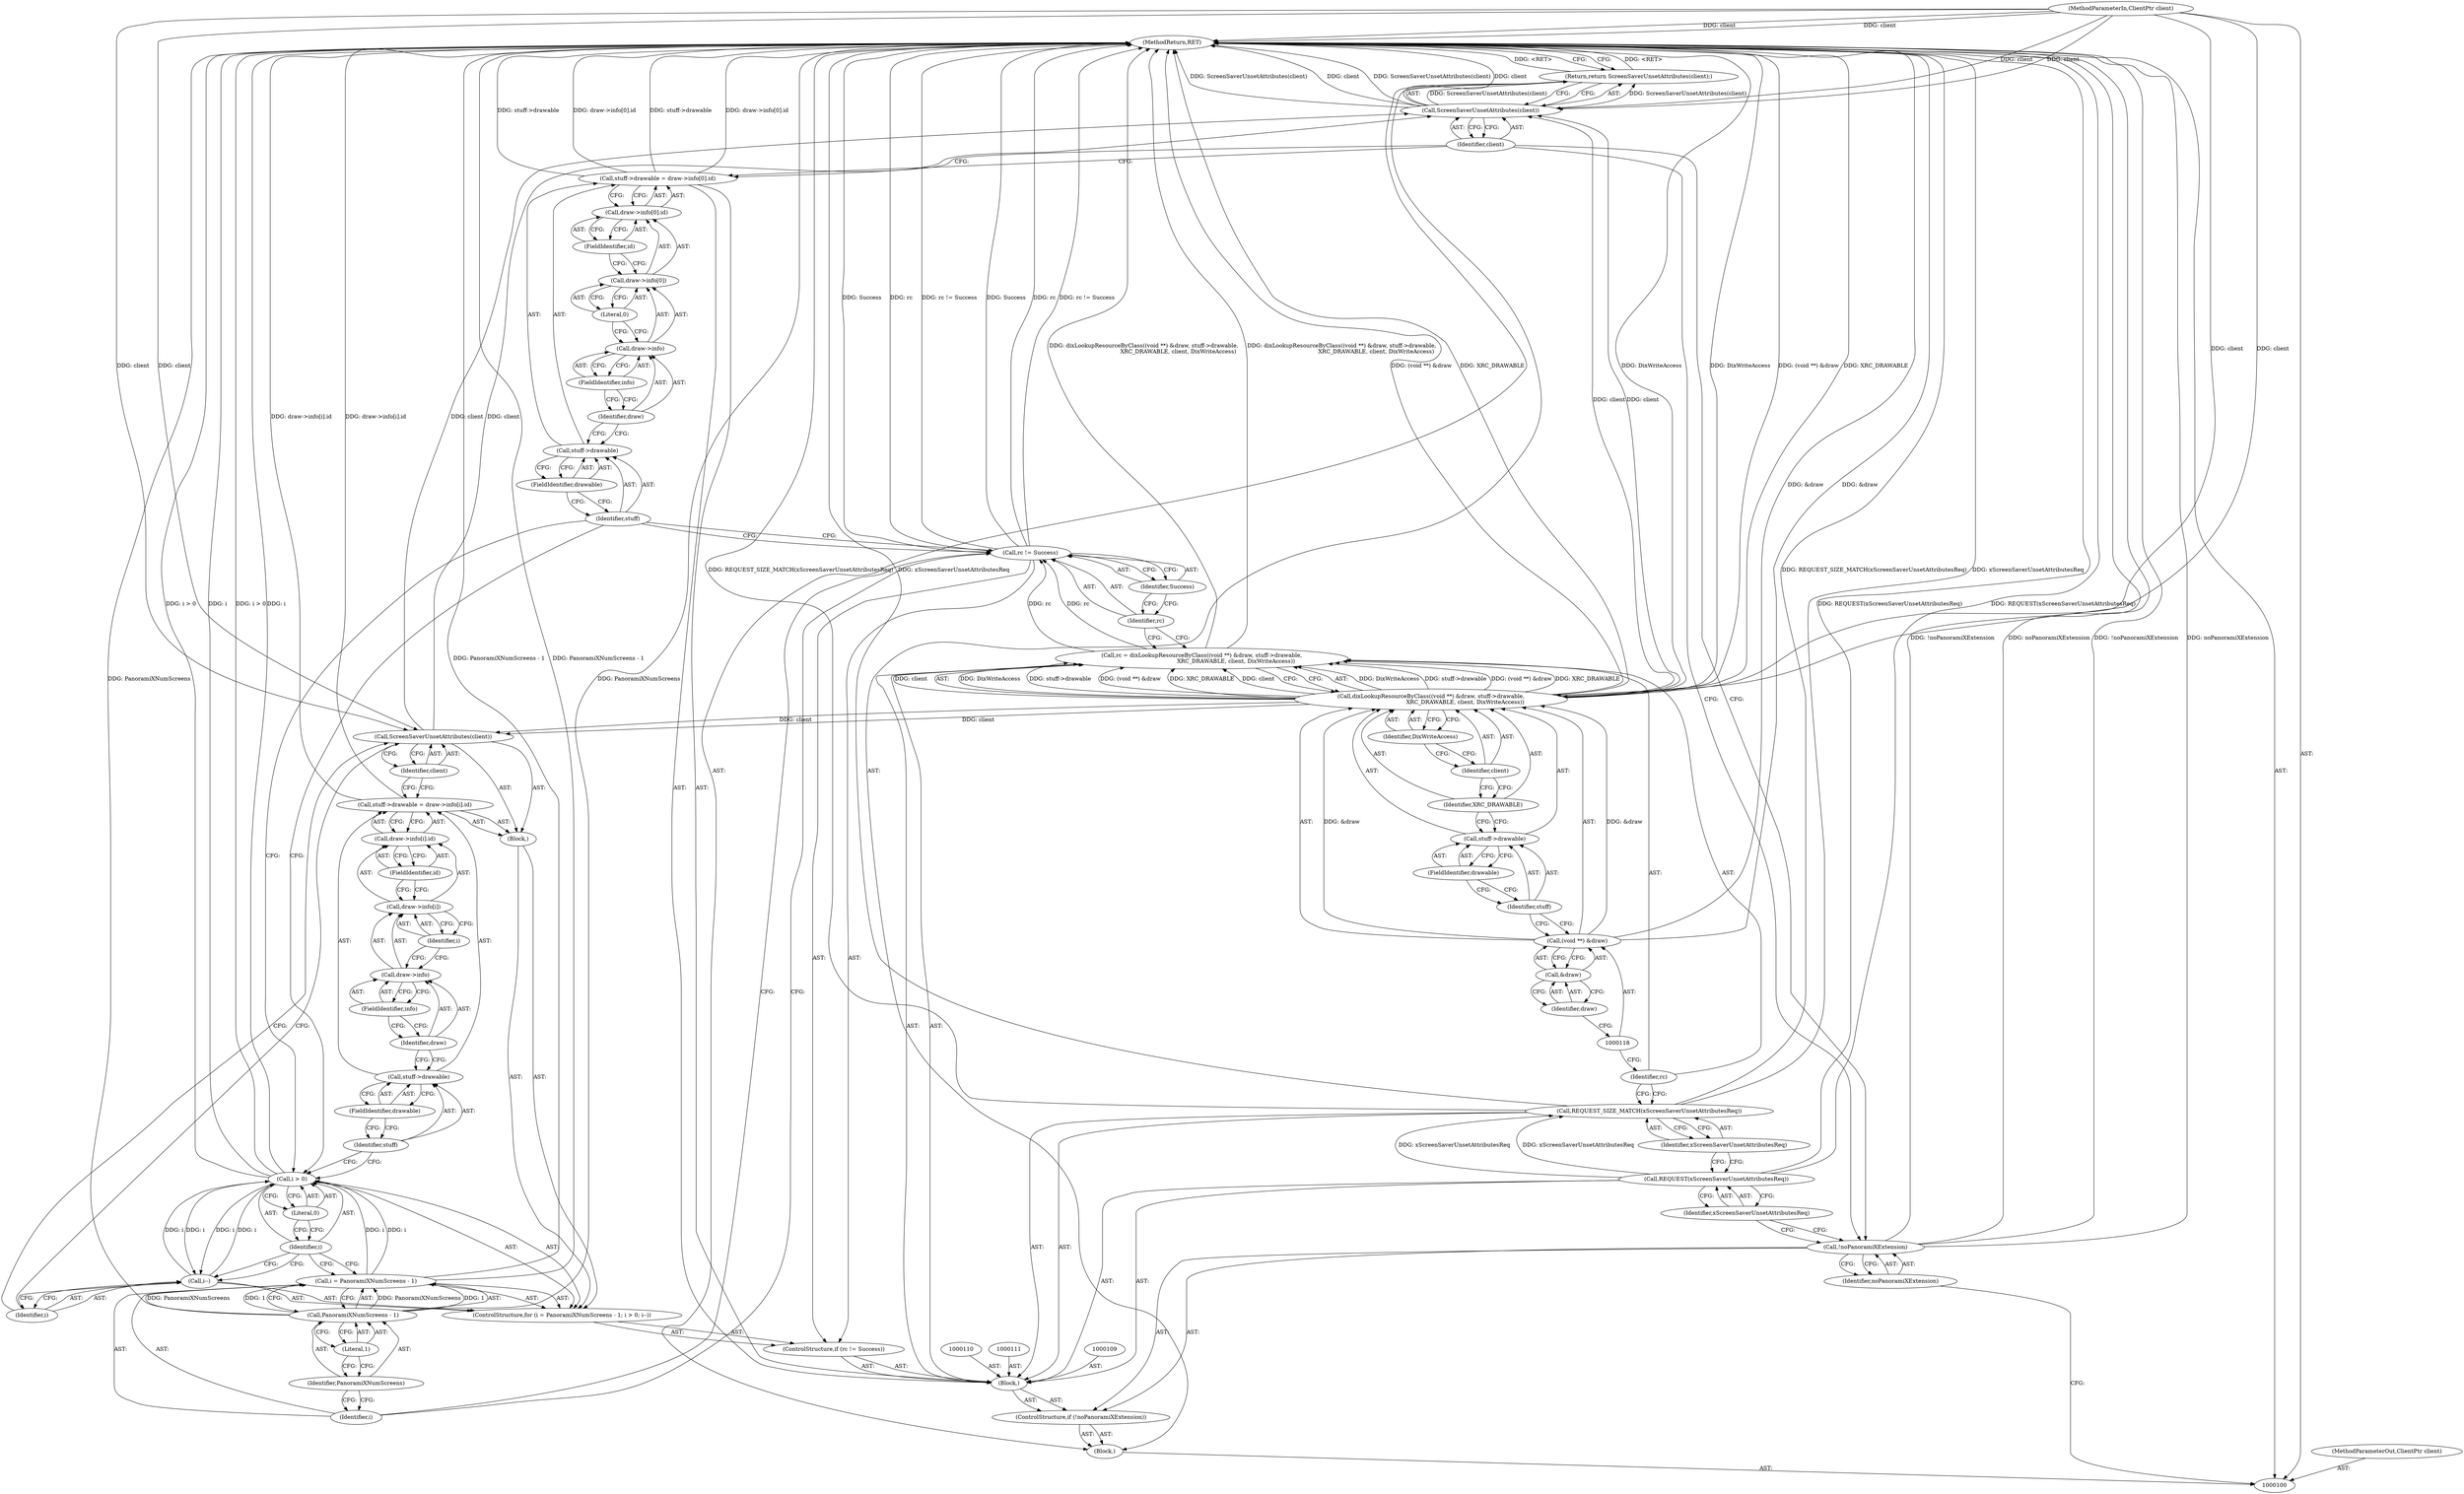 digraph "0_xserver_cad5a1050b7184d828aef9c1dd151c3ab649d37e_0" {
"1000170" [label="(MethodReturn,RET)"];
"1000101" [label="(MethodParameterIn,ClientPtr client)"];
"1000249" [label="(MethodParameterOut,ClientPtr client)"];
"1000116" [label="(Call,dixLookupResourceByClass((void **) &draw, stuff->drawable,\n                                       XRC_DRAWABLE, client, DixWriteAccess))"];
"1000117" [label="(Call,(void **) &draw)"];
"1000119" [label="(Call,&draw)"];
"1000120" [label="(Identifier,draw)"];
"1000121" [label="(Call,stuff->drawable)"];
"1000122" [label="(Identifier,stuff)"];
"1000123" [label="(FieldIdentifier,drawable)"];
"1000114" [label="(Call,rc = dixLookupResourceByClass((void **) &draw, stuff->drawable,\n                                       XRC_DRAWABLE, client, DixWriteAccess))"];
"1000115" [label="(Identifier,rc)"];
"1000124" [label="(Identifier,XRC_DRAWABLE)"];
"1000125" [label="(Identifier,client)"];
"1000126" [label="(Identifier,DixWriteAccess)"];
"1000128" [label="(Call,rc != Success)"];
"1000129" [label="(Identifier,rc)"];
"1000130" [label="(Identifier,Success)"];
"1000127" [label="(ControlStructure,if (rc != Success))"];
"1000132" [label="(Call,i = PanoramiXNumScreens - 1)"];
"1000133" [label="(Identifier,i)"];
"1000134" [label="(Call,PanoramiXNumScreens - 1)"];
"1000135" [label="(Identifier,PanoramiXNumScreens)"];
"1000136" [label="(Literal,1)"];
"1000137" [label="(Call,i > 0)"];
"1000138" [label="(Identifier,i)"];
"1000139" [label="(Literal,0)"];
"1000140" [label="(Call,i--)"];
"1000141" [label="(Identifier,i)"];
"1000142" [label="(Block,)"];
"1000131" [label="(ControlStructure,for (i = PanoramiXNumScreens - 1; i > 0; i--))"];
"1000143" [label="(Call,stuff->drawable = draw->info[i].id)"];
"1000144" [label="(Call,stuff->drawable)"];
"1000145" [label="(Identifier,stuff)"];
"1000146" [label="(FieldIdentifier,drawable)"];
"1000147" [label="(Call,draw->info[i].id)"];
"1000148" [label="(Call,draw->info[i])"];
"1000149" [label="(Call,draw->info)"];
"1000150" [label="(Identifier,draw)"];
"1000151" [label="(FieldIdentifier,info)"];
"1000152" [label="(Identifier,i)"];
"1000153" [label="(FieldIdentifier,id)"];
"1000154" [label="(Call,ScreenSaverUnsetAttributes(client))"];
"1000155" [label="(Identifier,client)"];
"1000159" [label="(FieldIdentifier,drawable)"];
"1000160" [label="(Call,draw->info[0].id)"];
"1000161" [label="(Call,draw->info[0])"];
"1000162" [label="(Call,draw->info)"];
"1000163" [label="(Identifier,draw)"];
"1000164" [label="(FieldIdentifier,info)"];
"1000165" [label="(Literal,0)"];
"1000166" [label="(FieldIdentifier,id)"];
"1000156" [label="(Call,stuff->drawable = draw->info[0].id)"];
"1000157" [label="(Call,stuff->drawable)"];
"1000158" [label="(Identifier,stuff)"];
"1000102" [label="(Block,)"];
"1000168" [label="(Call,ScreenSaverUnsetAttributes(client))"];
"1000169" [label="(Identifier,client)"];
"1000167" [label="(Return,return ScreenSaverUnsetAttributes(client);)"];
"1000103" [label="(ControlStructure,if (!noPanoramiXExtension))"];
"1000104" [label="(Call,!noPanoramiXExtension)"];
"1000105" [label="(Identifier,noPanoramiXExtension)"];
"1000108" [label="(Identifier,xScreenSaverUnsetAttributesReq)"];
"1000107" [label="(Call,REQUEST(xScreenSaverUnsetAttributesReq))"];
"1000106" [label="(Block,)"];
"1000113" [label="(Identifier,xScreenSaverUnsetAttributesReq)"];
"1000112" [label="(Call,REQUEST_SIZE_MATCH(xScreenSaverUnsetAttributesReq))"];
"1000170" -> "1000100"  [label="AST: "];
"1000170" -> "1000167"  [label="CFG: "];
"1000116" -> "1000170"  [label="DDG: (void **) &draw"];
"1000116" -> "1000170"  [label="DDG: XRC_DRAWABLE"];
"1000116" -> "1000170"  [label="DDG: DixWriteAccess"];
"1000107" -> "1000170"  [label="DDG: REQUEST(xScreenSaverUnsetAttributesReq)"];
"1000168" -> "1000170"  [label="DDG: client"];
"1000168" -> "1000170"  [label="DDG: ScreenSaverUnsetAttributes(client)"];
"1000156" -> "1000170"  [label="DDG: stuff->drawable"];
"1000156" -> "1000170"  [label="DDG: draw->info[0].id"];
"1000104" -> "1000170"  [label="DDG: !noPanoramiXExtension"];
"1000104" -> "1000170"  [label="DDG: noPanoramiXExtension"];
"1000112" -> "1000170"  [label="DDG: REQUEST_SIZE_MATCH(xScreenSaverUnsetAttributesReq)"];
"1000112" -> "1000170"  [label="DDG: xScreenSaverUnsetAttributesReq"];
"1000117" -> "1000170"  [label="DDG: &draw"];
"1000137" -> "1000170"  [label="DDG: i > 0"];
"1000137" -> "1000170"  [label="DDG: i"];
"1000128" -> "1000170"  [label="DDG: Success"];
"1000128" -> "1000170"  [label="DDG: rc"];
"1000128" -> "1000170"  [label="DDG: rc != Success"];
"1000132" -> "1000170"  [label="DDG: PanoramiXNumScreens - 1"];
"1000134" -> "1000170"  [label="DDG: PanoramiXNumScreens"];
"1000101" -> "1000170"  [label="DDG: client"];
"1000143" -> "1000170"  [label="DDG: draw->info[i].id"];
"1000114" -> "1000170"  [label="DDG: dixLookupResourceByClass((void **) &draw, stuff->drawable,\n                                       XRC_DRAWABLE, client, DixWriteAccess)"];
"1000167" -> "1000170"  [label="DDG: <RET>"];
"1000101" -> "1000100"  [label="AST: "];
"1000101" -> "1000170"  [label="DDG: client"];
"1000101" -> "1000116"  [label="DDG: client"];
"1000101" -> "1000154"  [label="DDG: client"];
"1000101" -> "1000168"  [label="DDG: client"];
"1000249" -> "1000100"  [label="AST: "];
"1000116" -> "1000114"  [label="AST: "];
"1000116" -> "1000126"  [label="CFG: "];
"1000117" -> "1000116"  [label="AST: "];
"1000121" -> "1000116"  [label="AST: "];
"1000124" -> "1000116"  [label="AST: "];
"1000125" -> "1000116"  [label="AST: "];
"1000126" -> "1000116"  [label="AST: "];
"1000114" -> "1000116"  [label="CFG: "];
"1000116" -> "1000170"  [label="DDG: (void **) &draw"];
"1000116" -> "1000170"  [label="DDG: XRC_DRAWABLE"];
"1000116" -> "1000170"  [label="DDG: DixWriteAccess"];
"1000116" -> "1000114"  [label="DDG: DixWriteAccess"];
"1000116" -> "1000114"  [label="DDG: stuff->drawable"];
"1000116" -> "1000114"  [label="DDG: (void **) &draw"];
"1000116" -> "1000114"  [label="DDG: XRC_DRAWABLE"];
"1000116" -> "1000114"  [label="DDG: client"];
"1000117" -> "1000116"  [label="DDG: &draw"];
"1000101" -> "1000116"  [label="DDG: client"];
"1000116" -> "1000154"  [label="DDG: client"];
"1000116" -> "1000168"  [label="DDG: client"];
"1000117" -> "1000116"  [label="AST: "];
"1000117" -> "1000119"  [label="CFG: "];
"1000118" -> "1000117"  [label="AST: "];
"1000119" -> "1000117"  [label="AST: "];
"1000122" -> "1000117"  [label="CFG: "];
"1000117" -> "1000170"  [label="DDG: &draw"];
"1000117" -> "1000116"  [label="DDG: &draw"];
"1000119" -> "1000117"  [label="AST: "];
"1000119" -> "1000120"  [label="CFG: "];
"1000120" -> "1000119"  [label="AST: "];
"1000117" -> "1000119"  [label="CFG: "];
"1000120" -> "1000119"  [label="AST: "];
"1000120" -> "1000118"  [label="CFG: "];
"1000119" -> "1000120"  [label="CFG: "];
"1000121" -> "1000116"  [label="AST: "];
"1000121" -> "1000123"  [label="CFG: "];
"1000122" -> "1000121"  [label="AST: "];
"1000123" -> "1000121"  [label="AST: "];
"1000124" -> "1000121"  [label="CFG: "];
"1000122" -> "1000121"  [label="AST: "];
"1000122" -> "1000117"  [label="CFG: "];
"1000123" -> "1000122"  [label="CFG: "];
"1000123" -> "1000121"  [label="AST: "];
"1000123" -> "1000122"  [label="CFG: "];
"1000121" -> "1000123"  [label="CFG: "];
"1000114" -> "1000106"  [label="AST: "];
"1000114" -> "1000116"  [label="CFG: "];
"1000115" -> "1000114"  [label="AST: "];
"1000116" -> "1000114"  [label="AST: "];
"1000129" -> "1000114"  [label="CFG: "];
"1000114" -> "1000170"  [label="DDG: dixLookupResourceByClass((void **) &draw, stuff->drawable,\n                                       XRC_DRAWABLE, client, DixWriteAccess)"];
"1000116" -> "1000114"  [label="DDG: DixWriteAccess"];
"1000116" -> "1000114"  [label="DDG: stuff->drawable"];
"1000116" -> "1000114"  [label="DDG: (void **) &draw"];
"1000116" -> "1000114"  [label="DDG: XRC_DRAWABLE"];
"1000116" -> "1000114"  [label="DDG: client"];
"1000114" -> "1000128"  [label="DDG: rc"];
"1000115" -> "1000114"  [label="AST: "];
"1000115" -> "1000112"  [label="CFG: "];
"1000118" -> "1000115"  [label="CFG: "];
"1000124" -> "1000116"  [label="AST: "];
"1000124" -> "1000121"  [label="CFG: "];
"1000125" -> "1000124"  [label="CFG: "];
"1000125" -> "1000116"  [label="AST: "];
"1000125" -> "1000124"  [label="CFG: "];
"1000126" -> "1000125"  [label="CFG: "];
"1000126" -> "1000116"  [label="AST: "];
"1000126" -> "1000125"  [label="CFG: "];
"1000116" -> "1000126"  [label="CFG: "];
"1000128" -> "1000127"  [label="AST: "];
"1000128" -> "1000130"  [label="CFG: "];
"1000129" -> "1000128"  [label="AST: "];
"1000130" -> "1000128"  [label="AST: "];
"1000133" -> "1000128"  [label="CFG: "];
"1000158" -> "1000128"  [label="CFG: "];
"1000128" -> "1000170"  [label="DDG: Success"];
"1000128" -> "1000170"  [label="DDG: rc"];
"1000128" -> "1000170"  [label="DDG: rc != Success"];
"1000114" -> "1000128"  [label="DDG: rc"];
"1000129" -> "1000128"  [label="AST: "];
"1000129" -> "1000114"  [label="CFG: "];
"1000130" -> "1000129"  [label="CFG: "];
"1000130" -> "1000128"  [label="AST: "];
"1000130" -> "1000129"  [label="CFG: "];
"1000128" -> "1000130"  [label="CFG: "];
"1000127" -> "1000106"  [label="AST: "];
"1000128" -> "1000127"  [label="AST: "];
"1000131" -> "1000127"  [label="AST: "];
"1000132" -> "1000131"  [label="AST: "];
"1000132" -> "1000134"  [label="CFG: "];
"1000133" -> "1000132"  [label="AST: "];
"1000134" -> "1000132"  [label="AST: "];
"1000138" -> "1000132"  [label="CFG: "];
"1000132" -> "1000170"  [label="DDG: PanoramiXNumScreens - 1"];
"1000134" -> "1000132"  [label="DDG: PanoramiXNumScreens"];
"1000134" -> "1000132"  [label="DDG: 1"];
"1000132" -> "1000137"  [label="DDG: i"];
"1000133" -> "1000132"  [label="AST: "];
"1000133" -> "1000128"  [label="CFG: "];
"1000135" -> "1000133"  [label="CFG: "];
"1000134" -> "1000132"  [label="AST: "];
"1000134" -> "1000136"  [label="CFG: "];
"1000135" -> "1000134"  [label="AST: "];
"1000136" -> "1000134"  [label="AST: "];
"1000132" -> "1000134"  [label="CFG: "];
"1000134" -> "1000170"  [label="DDG: PanoramiXNumScreens"];
"1000134" -> "1000132"  [label="DDG: PanoramiXNumScreens"];
"1000134" -> "1000132"  [label="DDG: 1"];
"1000135" -> "1000134"  [label="AST: "];
"1000135" -> "1000133"  [label="CFG: "];
"1000136" -> "1000135"  [label="CFG: "];
"1000136" -> "1000134"  [label="AST: "];
"1000136" -> "1000135"  [label="CFG: "];
"1000134" -> "1000136"  [label="CFG: "];
"1000137" -> "1000131"  [label="AST: "];
"1000137" -> "1000139"  [label="CFG: "];
"1000138" -> "1000137"  [label="AST: "];
"1000139" -> "1000137"  [label="AST: "];
"1000145" -> "1000137"  [label="CFG: "];
"1000158" -> "1000137"  [label="CFG: "];
"1000137" -> "1000170"  [label="DDG: i > 0"];
"1000137" -> "1000170"  [label="DDG: i"];
"1000140" -> "1000137"  [label="DDG: i"];
"1000132" -> "1000137"  [label="DDG: i"];
"1000137" -> "1000140"  [label="DDG: i"];
"1000138" -> "1000137"  [label="AST: "];
"1000138" -> "1000132"  [label="CFG: "];
"1000138" -> "1000140"  [label="CFG: "];
"1000139" -> "1000138"  [label="CFG: "];
"1000139" -> "1000137"  [label="AST: "];
"1000139" -> "1000138"  [label="CFG: "];
"1000137" -> "1000139"  [label="CFG: "];
"1000140" -> "1000131"  [label="AST: "];
"1000140" -> "1000141"  [label="CFG: "];
"1000141" -> "1000140"  [label="AST: "];
"1000138" -> "1000140"  [label="CFG: "];
"1000140" -> "1000137"  [label="DDG: i"];
"1000137" -> "1000140"  [label="DDG: i"];
"1000141" -> "1000140"  [label="AST: "];
"1000141" -> "1000154"  [label="CFG: "];
"1000140" -> "1000141"  [label="CFG: "];
"1000142" -> "1000131"  [label="AST: "];
"1000143" -> "1000142"  [label="AST: "];
"1000154" -> "1000142"  [label="AST: "];
"1000131" -> "1000127"  [label="AST: "];
"1000132" -> "1000131"  [label="AST: "];
"1000137" -> "1000131"  [label="AST: "];
"1000140" -> "1000131"  [label="AST: "];
"1000142" -> "1000131"  [label="AST: "];
"1000143" -> "1000142"  [label="AST: "];
"1000143" -> "1000147"  [label="CFG: "];
"1000144" -> "1000143"  [label="AST: "];
"1000147" -> "1000143"  [label="AST: "];
"1000155" -> "1000143"  [label="CFG: "];
"1000143" -> "1000170"  [label="DDG: draw->info[i].id"];
"1000144" -> "1000143"  [label="AST: "];
"1000144" -> "1000146"  [label="CFG: "];
"1000145" -> "1000144"  [label="AST: "];
"1000146" -> "1000144"  [label="AST: "];
"1000150" -> "1000144"  [label="CFG: "];
"1000145" -> "1000144"  [label="AST: "];
"1000145" -> "1000137"  [label="CFG: "];
"1000146" -> "1000145"  [label="CFG: "];
"1000146" -> "1000144"  [label="AST: "];
"1000146" -> "1000145"  [label="CFG: "];
"1000144" -> "1000146"  [label="CFG: "];
"1000147" -> "1000143"  [label="AST: "];
"1000147" -> "1000153"  [label="CFG: "];
"1000148" -> "1000147"  [label="AST: "];
"1000153" -> "1000147"  [label="AST: "];
"1000143" -> "1000147"  [label="CFG: "];
"1000148" -> "1000147"  [label="AST: "];
"1000148" -> "1000152"  [label="CFG: "];
"1000149" -> "1000148"  [label="AST: "];
"1000152" -> "1000148"  [label="AST: "];
"1000153" -> "1000148"  [label="CFG: "];
"1000149" -> "1000148"  [label="AST: "];
"1000149" -> "1000151"  [label="CFG: "];
"1000150" -> "1000149"  [label="AST: "];
"1000151" -> "1000149"  [label="AST: "];
"1000152" -> "1000149"  [label="CFG: "];
"1000150" -> "1000149"  [label="AST: "];
"1000150" -> "1000144"  [label="CFG: "];
"1000151" -> "1000150"  [label="CFG: "];
"1000151" -> "1000149"  [label="AST: "];
"1000151" -> "1000150"  [label="CFG: "];
"1000149" -> "1000151"  [label="CFG: "];
"1000152" -> "1000148"  [label="AST: "];
"1000152" -> "1000149"  [label="CFG: "];
"1000148" -> "1000152"  [label="CFG: "];
"1000153" -> "1000147"  [label="AST: "];
"1000153" -> "1000148"  [label="CFG: "];
"1000147" -> "1000153"  [label="CFG: "];
"1000154" -> "1000142"  [label="AST: "];
"1000154" -> "1000155"  [label="CFG: "];
"1000155" -> "1000154"  [label="AST: "];
"1000141" -> "1000154"  [label="CFG: "];
"1000116" -> "1000154"  [label="DDG: client"];
"1000101" -> "1000154"  [label="DDG: client"];
"1000154" -> "1000168"  [label="DDG: client"];
"1000155" -> "1000154"  [label="AST: "];
"1000155" -> "1000143"  [label="CFG: "];
"1000154" -> "1000155"  [label="CFG: "];
"1000159" -> "1000157"  [label="AST: "];
"1000159" -> "1000158"  [label="CFG: "];
"1000157" -> "1000159"  [label="CFG: "];
"1000160" -> "1000156"  [label="AST: "];
"1000160" -> "1000166"  [label="CFG: "];
"1000161" -> "1000160"  [label="AST: "];
"1000166" -> "1000160"  [label="AST: "];
"1000156" -> "1000160"  [label="CFG: "];
"1000161" -> "1000160"  [label="AST: "];
"1000161" -> "1000165"  [label="CFG: "];
"1000162" -> "1000161"  [label="AST: "];
"1000165" -> "1000161"  [label="AST: "];
"1000166" -> "1000161"  [label="CFG: "];
"1000162" -> "1000161"  [label="AST: "];
"1000162" -> "1000164"  [label="CFG: "];
"1000163" -> "1000162"  [label="AST: "];
"1000164" -> "1000162"  [label="AST: "];
"1000165" -> "1000162"  [label="CFG: "];
"1000163" -> "1000162"  [label="AST: "];
"1000163" -> "1000157"  [label="CFG: "];
"1000164" -> "1000163"  [label="CFG: "];
"1000164" -> "1000162"  [label="AST: "];
"1000164" -> "1000163"  [label="CFG: "];
"1000162" -> "1000164"  [label="CFG: "];
"1000165" -> "1000161"  [label="AST: "];
"1000165" -> "1000162"  [label="CFG: "];
"1000161" -> "1000165"  [label="CFG: "];
"1000166" -> "1000160"  [label="AST: "];
"1000166" -> "1000161"  [label="CFG: "];
"1000160" -> "1000166"  [label="CFG: "];
"1000156" -> "1000106"  [label="AST: "];
"1000156" -> "1000160"  [label="CFG: "];
"1000157" -> "1000156"  [label="AST: "];
"1000160" -> "1000156"  [label="AST: "];
"1000169" -> "1000156"  [label="CFG: "];
"1000156" -> "1000170"  [label="DDG: stuff->drawable"];
"1000156" -> "1000170"  [label="DDG: draw->info[0].id"];
"1000157" -> "1000156"  [label="AST: "];
"1000157" -> "1000159"  [label="CFG: "];
"1000158" -> "1000157"  [label="AST: "];
"1000159" -> "1000157"  [label="AST: "];
"1000163" -> "1000157"  [label="CFG: "];
"1000158" -> "1000157"  [label="AST: "];
"1000158" -> "1000137"  [label="CFG: "];
"1000158" -> "1000128"  [label="CFG: "];
"1000159" -> "1000158"  [label="CFG: "];
"1000102" -> "1000100"  [label="AST: "];
"1000103" -> "1000102"  [label="AST: "];
"1000167" -> "1000102"  [label="AST: "];
"1000168" -> "1000167"  [label="AST: "];
"1000168" -> "1000169"  [label="CFG: "];
"1000169" -> "1000168"  [label="AST: "];
"1000167" -> "1000168"  [label="CFG: "];
"1000168" -> "1000170"  [label="DDG: client"];
"1000168" -> "1000170"  [label="DDG: ScreenSaverUnsetAttributes(client)"];
"1000168" -> "1000167"  [label="DDG: ScreenSaverUnsetAttributes(client)"];
"1000116" -> "1000168"  [label="DDG: client"];
"1000154" -> "1000168"  [label="DDG: client"];
"1000101" -> "1000168"  [label="DDG: client"];
"1000169" -> "1000168"  [label="AST: "];
"1000169" -> "1000156"  [label="CFG: "];
"1000169" -> "1000104"  [label="CFG: "];
"1000168" -> "1000169"  [label="CFG: "];
"1000167" -> "1000102"  [label="AST: "];
"1000167" -> "1000168"  [label="CFG: "];
"1000168" -> "1000167"  [label="AST: "];
"1000170" -> "1000167"  [label="CFG: "];
"1000167" -> "1000170"  [label="DDG: <RET>"];
"1000168" -> "1000167"  [label="DDG: ScreenSaverUnsetAttributes(client)"];
"1000103" -> "1000102"  [label="AST: "];
"1000104" -> "1000103"  [label="AST: "];
"1000106" -> "1000103"  [label="AST: "];
"1000104" -> "1000103"  [label="AST: "];
"1000104" -> "1000105"  [label="CFG: "];
"1000105" -> "1000104"  [label="AST: "];
"1000108" -> "1000104"  [label="CFG: "];
"1000169" -> "1000104"  [label="CFG: "];
"1000104" -> "1000170"  [label="DDG: !noPanoramiXExtension"];
"1000104" -> "1000170"  [label="DDG: noPanoramiXExtension"];
"1000105" -> "1000104"  [label="AST: "];
"1000105" -> "1000100"  [label="CFG: "];
"1000104" -> "1000105"  [label="CFG: "];
"1000108" -> "1000107"  [label="AST: "];
"1000108" -> "1000104"  [label="CFG: "];
"1000107" -> "1000108"  [label="CFG: "];
"1000107" -> "1000106"  [label="AST: "];
"1000107" -> "1000108"  [label="CFG: "];
"1000108" -> "1000107"  [label="AST: "];
"1000113" -> "1000107"  [label="CFG: "];
"1000107" -> "1000170"  [label="DDG: REQUEST(xScreenSaverUnsetAttributesReq)"];
"1000107" -> "1000112"  [label="DDG: xScreenSaverUnsetAttributesReq"];
"1000106" -> "1000103"  [label="AST: "];
"1000107" -> "1000106"  [label="AST: "];
"1000109" -> "1000106"  [label="AST: "];
"1000110" -> "1000106"  [label="AST: "];
"1000111" -> "1000106"  [label="AST: "];
"1000112" -> "1000106"  [label="AST: "];
"1000114" -> "1000106"  [label="AST: "];
"1000127" -> "1000106"  [label="AST: "];
"1000156" -> "1000106"  [label="AST: "];
"1000113" -> "1000112"  [label="AST: "];
"1000113" -> "1000107"  [label="CFG: "];
"1000112" -> "1000113"  [label="CFG: "];
"1000112" -> "1000106"  [label="AST: "];
"1000112" -> "1000113"  [label="CFG: "];
"1000113" -> "1000112"  [label="AST: "];
"1000115" -> "1000112"  [label="CFG: "];
"1000112" -> "1000170"  [label="DDG: REQUEST_SIZE_MATCH(xScreenSaverUnsetAttributesReq)"];
"1000112" -> "1000170"  [label="DDG: xScreenSaverUnsetAttributesReq"];
"1000107" -> "1000112"  [label="DDG: xScreenSaverUnsetAttributesReq"];
}
